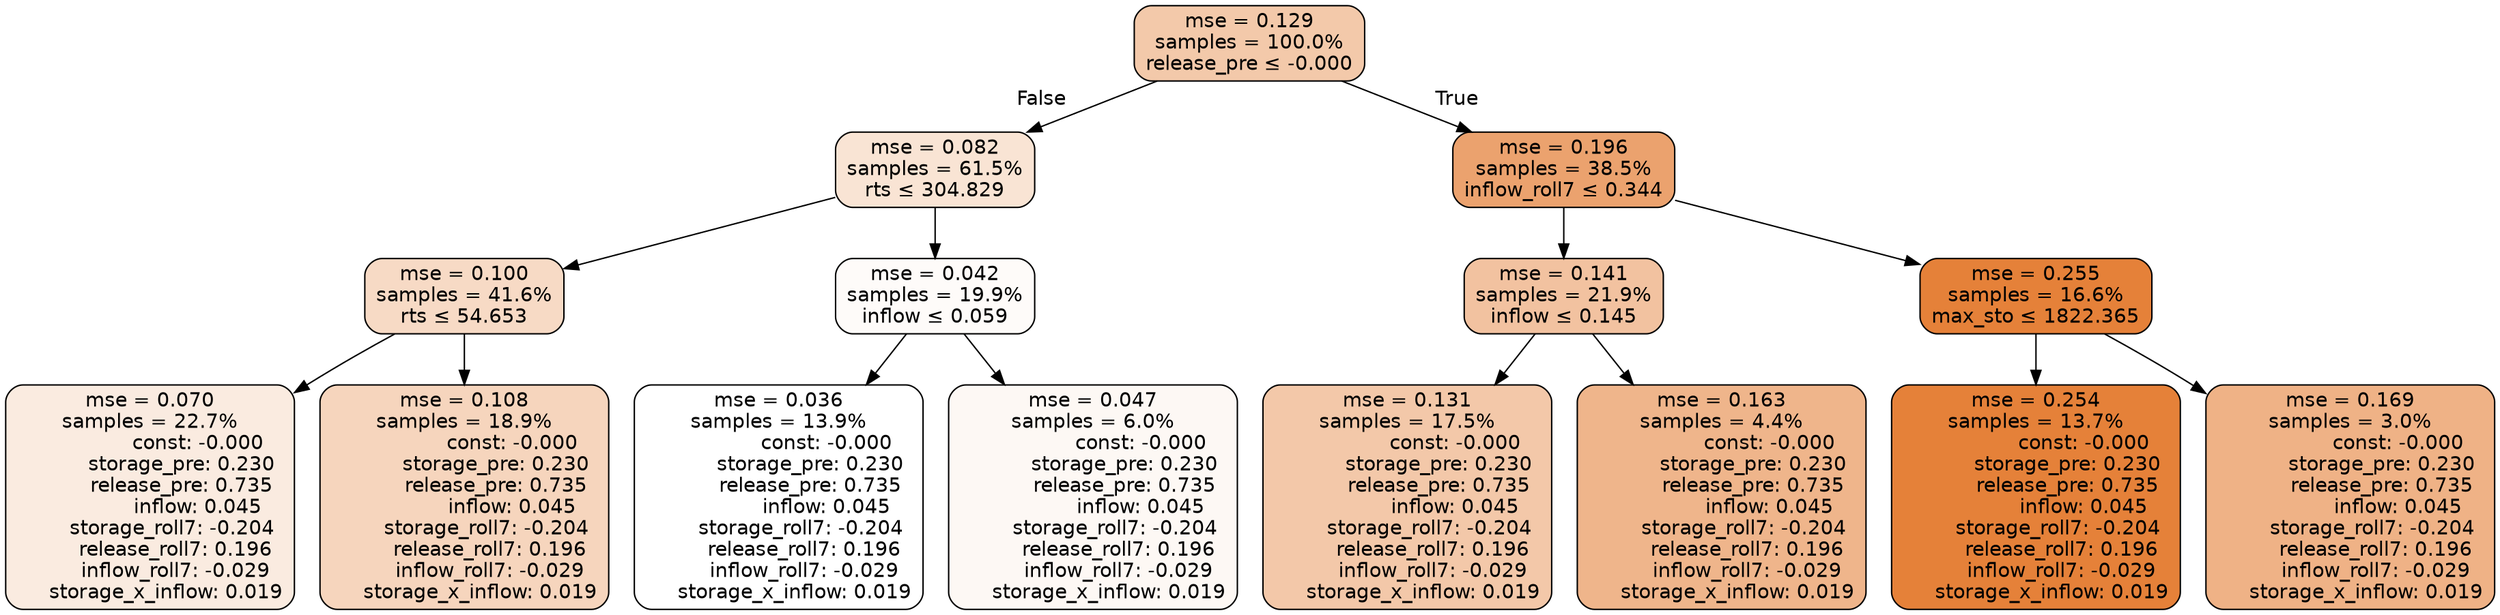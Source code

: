 digraph tree {
node [shape=rectangle, style="filled, rounded", color="black", fontname=helvetica] ;
edge [fontname=helvetica] ;
	"0" [label="mse = 0.129
samples = 100.0%
release_pre &le; -0.000", fillcolor="#f3c9aa"]
	"1" [label="mse = 0.082
samples = 61.5%
rts &le; 304.829", fillcolor="#f9e4d4"]
	"2" [label="mse = 0.100
samples = 41.6%
rts &le; 54.653", fillcolor="#f7dac5"]
	"3" [label="mse = 0.070
samples = 22.7%
               const: -0.000
          storage_pre: 0.230
          release_pre: 0.735
               inflow: 0.045
       storage_roll7: -0.204
        release_roll7: 0.196
        inflow_roll7: -0.029
     storage_x_inflow: 0.019", fillcolor="#faebe0"]
	"4" [label="mse = 0.108
samples = 18.9%
               const: -0.000
          storage_pre: 0.230
          release_pre: 0.735
               inflow: 0.045
       storage_roll7: -0.204
        release_roll7: 0.196
        inflow_roll7: -0.029
     storage_x_inflow: 0.019", fillcolor="#f6d5bd"]
	"5" [label="mse = 0.042
samples = 19.9%
inflow &le; 0.059", fillcolor="#fefbf9"]
	"6" [label="mse = 0.036
samples = 13.9%
               const: -0.000
          storage_pre: 0.230
          release_pre: 0.735
               inflow: 0.045
       storage_roll7: -0.204
        release_roll7: 0.196
        inflow_roll7: -0.029
     storage_x_inflow: 0.019", fillcolor="#ffffff"]
	"7" [label="mse = 0.047
samples = 6.0%
               const: -0.000
          storage_pre: 0.230
          release_pre: 0.735
               inflow: 0.045
       storage_roll7: -0.204
        release_roll7: 0.196
        inflow_roll7: -0.029
     storage_x_inflow: 0.019", fillcolor="#fdf8f4"]
	"8" [label="mse = 0.196
samples = 38.5%
inflow_roll7 &le; 0.344", fillcolor="#eba26e"]
	"9" [label="mse = 0.141
samples = 21.9%
inflow &le; 0.145", fillcolor="#f2c2a0"]
	"10" [label="mse = 0.131
samples = 17.5%
               const: -0.000
          storage_pre: 0.230
          release_pre: 0.735
               inflow: 0.045
       storage_roll7: -0.204
        release_roll7: 0.196
        inflow_roll7: -0.029
     storage_x_inflow: 0.019", fillcolor="#f3c8a9"]
	"11" [label="mse = 0.163
samples = 4.4%
               const: -0.000
          storage_pre: 0.230
          release_pre: 0.735
               inflow: 0.045
       storage_roll7: -0.204
        release_roll7: 0.196
        inflow_roll7: -0.029
     storage_x_inflow: 0.019", fillcolor="#efb58b"]
	"12" [label="mse = 0.255
samples = 16.6%
max_sto &le; 1822.365", fillcolor="#e58139"]
	"13" [label="mse = 0.254
samples = 13.7%
               const: -0.000
          storage_pre: 0.230
          release_pre: 0.735
               inflow: 0.045
       storage_roll7: -0.204
        release_roll7: 0.196
        inflow_roll7: -0.029
     storage_x_inflow: 0.019", fillcolor="#e58139"]
	"14" [label="mse = 0.169
samples = 3.0%
               const: -0.000
          storage_pre: 0.230
          release_pre: 0.735
               inflow: 0.045
       storage_roll7: -0.204
        release_roll7: 0.196
        inflow_roll7: -0.029
     storage_x_inflow: 0.019", fillcolor="#efb286"]

	"0" -> "1" [labeldistance=2.5, labelangle=45, headlabel="False"]
	"1" -> "2"
	"2" -> "3"
	"2" -> "4"
	"1" -> "5"
	"5" -> "6"
	"5" -> "7"
	"0" -> "8" [labeldistance=2.5, labelangle=-45, headlabel="True"]
	"8" -> "9"
	"9" -> "10"
	"9" -> "11"
	"8" -> "12"
	"12" -> "13"
	"12" -> "14"
}